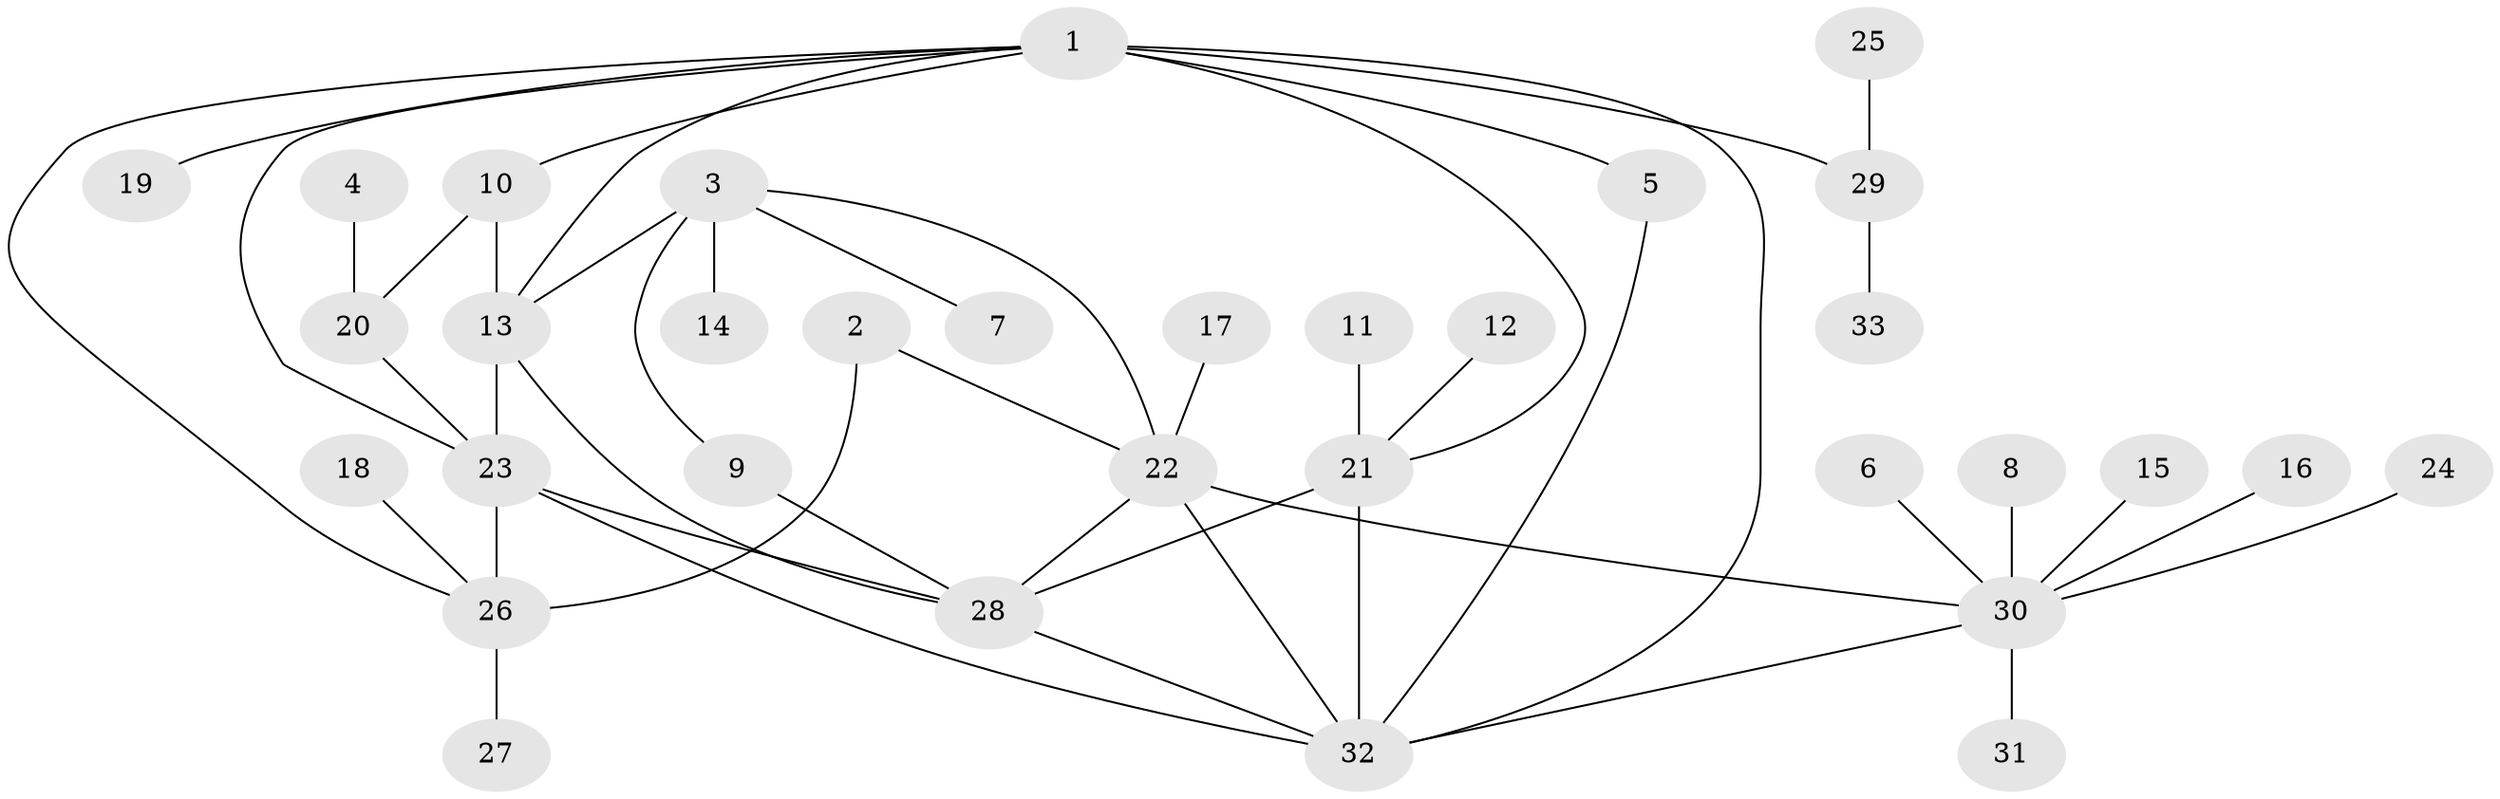 // original degree distribution, {7: 0.07692307692307693, 10: 0.015384615384615385, 6: 0.06153846153846154, 4: 0.06153846153846154, 8: 0.015384615384615385, 5: 0.03076923076923077, 2: 0.2, 3: 0.03076923076923077, 1: 0.5076923076923077}
// Generated by graph-tools (version 1.1) at 2025/02/03/09/25 03:02:37]
// undirected, 33 vertices, 47 edges
graph export_dot {
graph [start="1"]
  node [color=gray90,style=filled];
  1;
  2;
  3;
  4;
  5;
  6;
  7;
  8;
  9;
  10;
  11;
  12;
  13;
  14;
  15;
  16;
  17;
  18;
  19;
  20;
  21;
  22;
  23;
  24;
  25;
  26;
  27;
  28;
  29;
  30;
  31;
  32;
  33;
  1 -- 5 [weight=2.0];
  1 -- 10 [weight=1.0];
  1 -- 13 [weight=1.0];
  1 -- 19 [weight=1.0];
  1 -- 21 [weight=1.0];
  1 -- 23 [weight=1.0];
  1 -- 26 [weight=1.0];
  1 -- 29 [weight=1.0];
  1 -- 32 [weight=1.0];
  2 -- 22 [weight=1.0];
  2 -- 26 [weight=1.0];
  3 -- 7 [weight=1.0];
  3 -- 9 [weight=1.0];
  3 -- 13 [weight=2.0];
  3 -- 14 [weight=1.0];
  3 -- 22 [weight=1.0];
  4 -- 20 [weight=1.0];
  5 -- 32 [weight=1.0];
  6 -- 30 [weight=1.0];
  8 -- 30 [weight=1.0];
  9 -- 28 [weight=1.0];
  10 -- 13 [weight=1.0];
  10 -- 20 [weight=1.0];
  11 -- 21 [weight=1.0];
  12 -- 21 [weight=1.0];
  13 -- 23 [weight=1.0];
  13 -- 28 [weight=2.0];
  15 -- 30 [weight=1.0];
  16 -- 30 [weight=1.0];
  17 -- 22 [weight=1.0];
  18 -- 26 [weight=1.0];
  20 -- 23 [weight=1.0];
  21 -- 28 [weight=2.0];
  21 -- 32 [weight=1.0];
  22 -- 28 [weight=1.0];
  22 -- 30 [weight=1.0];
  22 -- 32 [weight=1.0];
  23 -- 26 [weight=2.0];
  23 -- 28 [weight=1.0];
  23 -- 32 [weight=1.0];
  24 -- 30 [weight=1.0];
  25 -- 29 [weight=1.0];
  26 -- 27 [weight=1.0];
  28 -- 32 [weight=1.0];
  29 -- 33 [weight=1.0];
  30 -- 31 [weight=1.0];
  30 -- 32 [weight=1.0];
}
